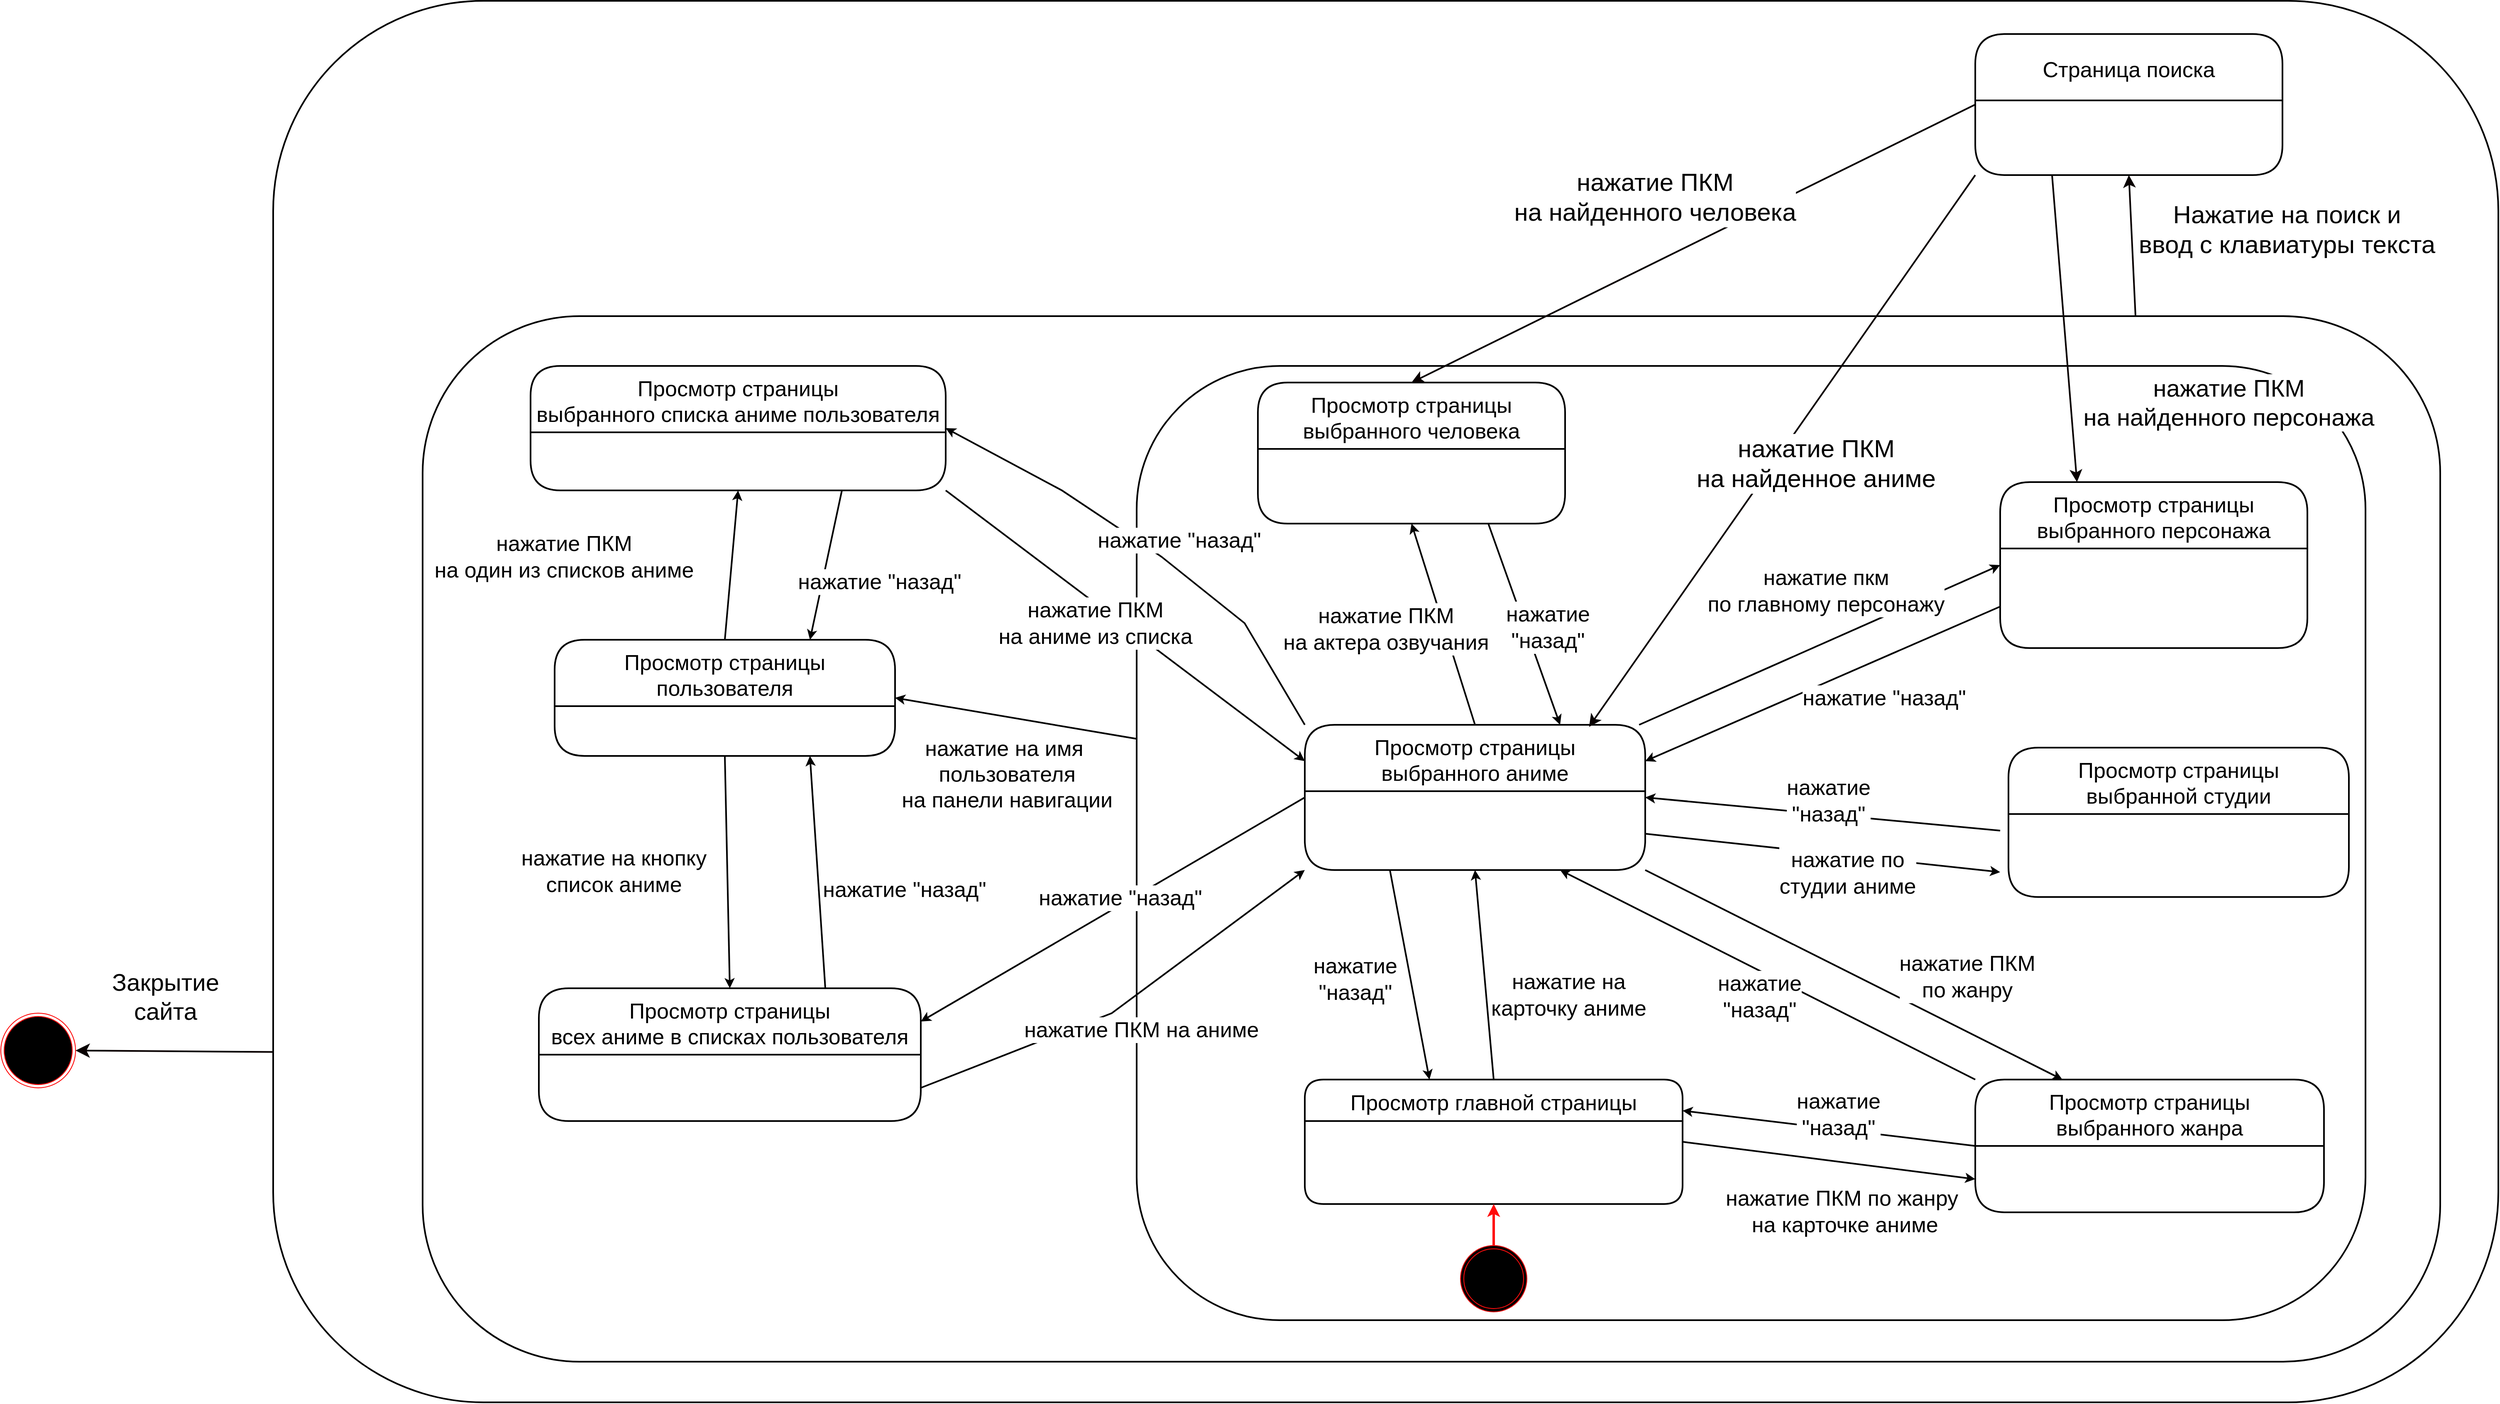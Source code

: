 <mxfile version="20.1.1" type="github">
  <diagram id="IB4J653lEA2JT-IRE_TD" name="Page-1">
    <mxGraphModel dx="2391" dy="2467" grid="1" gridSize="10" guides="1" tooltips="1" connect="1" arrows="1" fold="1" page="1" pageScale="1" pageWidth="827" pageHeight="1169" math="0" shadow="0">
      <root>
        <mxCell id="0" />
        <mxCell id="1" parent="0" />
        <mxCell id="LnWvkaZ6cpwe4d5sANfP-64" value="" style="rounded=1;whiteSpace=wrap;html=1;fontSize=30;strokeColor=default;strokeWidth=2;fillColor=#FFFFFF;" vertex="1" parent="1">
          <mxGeometry x="-130" y="-520" width="2680" height="1689" as="geometry" />
        </mxCell>
        <mxCell id="LnWvkaZ6cpwe4d5sANfP-65" value="Нажатие на поиск и &lt;br&gt;ввод с клавиатуры текста" style="edgeStyle=none;rounded=0;orthogonalLoop=1;jettySize=auto;html=1;exitX=0.849;exitY=0.001;exitDx=0;exitDy=0;fontSize=30;startArrow=none;startFill=0;endArrow=classic;endFill=1;endSize=9;strokeColor=#080000;strokeWidth=2;entryX=0.5;entryY=1;entryDx=0;entryDy=0;exitPerimeter=0;" edge="1" parent="1" source="LnWvkaZ6cpwe4d5sANfP-1" target="LnWvkaZ6cpwe4d5sANfP-66">
          <mxGeometry x="0.129" y="-187" relative="1" as="geometry">
            <mxPoint y="-1" as="offset" />
          </mxGeometry>
        </mxCell>
        <mxCell id="LnWvkaZ6cpwe4d5sANfP-1" value="" style="rounded=1;whiteSpace=wrap;html=1;strokeWidth=2;" vertex="1" parent="1">
          <mxGeometry x="50" y="-140" width="2430" height="1260" as="geometry" />
        </mxCell>
        <mxCell id="LnWvkaZ6cpwe4d5sANfP-36" value="нажатие на имя&lt;br&gt;&amp;nbsp;пользователя&lt;br&gt;&amp;nbsp;на панели навигации" style="edgeStyle=none;rounded=0;orthogonalLoop=1;jettySize=auto;html=1;entryX=1;entryY=0.5;entryDx=0;entryDy=0;fontSize=26;startArrow=none;startFill=0;endArrow=classic;endFill=1;strokeWidth=2;" edge="1" parent="1" source="LnWvkaZ6cpwe4d5sANfP-35" target="LnWvkaZ6cpwe4d5sANfP-20">
          <mxGeometry x="0.027" y="69" relative="1" as="geometry">
            <mxPoint x="1" as="offset" />
          </mxGeometry>
        </mxCell>
        <mxCell id="LnWvkaZ6cpwe4d5sANfP-35" value="" style="rounded=1;whiteSpace=wrap;html=1;fontSize=26;strokeWidth=2;" vertex="1" parent="1">
          <mxGeometry x="910" y="-80" width="1480" height="1150" as="geometry" />
        </mxCell>
        <mxCell id="LnWvkaZ6cpwe4d5sANfP-2" value="" style="ellipse;html=1;shape=endState;fillColor=#000000;strokeColor=#ff0000;" vertex="1" parent="1">
          <mxGeometry x="-458" y="700" width="90" height="90" as="geometry" />
        </mxCell>
        <mxCell id="LnWvkaZ6cpwe4d5sANfP-28" value="нажатие ПКМ &lt;br&gt;по жанру" style="edgeStyle=none;rounded=0;orthogonalLoop=1;jettySize=auto;html=1;exitX=1;exitY=1;exitDx=0;exitDy=0;entryX=0.25;entryY=0;entryDx=0;entryDy=0;fontSize=26;startArrow=none;startFill=0;endArrow=classic;endFill=1;strokeWidth=2;" edge="1" parent="1" source="LnWvkaZ6cpwe4d5sANfP-11" target="LnWvkaZ6cpwe4d5sANfP-17">
          <mxGeometry x="0.435" y="59" relative="1" as="geometry">
            <mxPoint as="offset" />
          </mxGeometry>
        </mxCell>
        <mxCell id="LnWvkaZ6cpwe4d5sANfP-31" value="нажатие ПКМ&lt;br&gt;на актера озвучания" style="edgeStyle=none;rounded=0;orthogonalLoop=1;jettySize=auto;html=1;exitX=0.5;exitY=0;exitDx=0;exitDy=0;entryX=0.5;entryY=1;entryDx=0;entryDy=0;fontSize=26;startArrow=none;startFill=0;endArrow=classic;endFill=1;strokeWidth=2;" edge="1" parent="1" source="LnWvkaZ6cpwe4d5sANfP-11" target="LnWvkaZ6cpwe4d5sANfP-23">
          <mxGeometry x="0.111" y="68" relative="1" as="geometry">
            <mxPoint y="-1" as="offset" />
          </mxGeometry>
        </mxCell>
        <mxCell id="LnWvkaZ6cpwe4d5sANfP-33" style="edgeStyle=none;rounded=0;orthogonalLoop=1;jettySize=auto;html=1;exitX=1;exitY=0.75;exitDx=0;exitDy=0;fontSize=26;startArrow=none;startFill=0;endArrow=classic;endFill=1;strokeWidth=2;" edge="1" parent="1" source="LnWvkaZ6cpwe4d5sANfP-11">
          <mxGeometry relative="1" as="geometry">
            <mxPoint x="1950" y="530" as="targetPoint" />
          </mxGeometry>
        </mxCell>
        <mxCell id="LnWvkaZ6cpwe4d5sANfP-55" value="нажатие по &lt;br&gt;студии аниме" style="edgeLabel;html=1;align=center;verticalAlign=middle;resizable=0;points=[];fontSize=26;" vertex="1" connectable="0" parent="LnWvkaZ6cpwe4d5sANfP-33">
          <mxGeometry x="0.117" y="-3" relative="1" as="geometry">
            <mxPoint x="5" y="18" as="offset" />
          </mxGeometry>
        </mxCell>
        <mxCell id="LnWvkaZ6cpwe4d5sANfP-47" value="нажатие &quot;назад&quot;" style="edgeStyle=none;rounded=0;orthogonalLoop=1;jettySize=auto;html=1;exitX=0;exitY=0.5;exitDx=0;exitDy=0;entryX=1;entryY=0.25;entryDx=0;entryDy=0;fontSize=26;startArrow=none;startFill=0;endArrow=classic;endFill=1;strokeWidth=2;" edge="1" parent="1" source="LnWvkaZ6cpwe4d5sANfP-11" target="LnWvkaZ6cpwe4d5sANfP-21">
          <mxGeometry x="-0.057" y="-9" relative="1" as="geometry">
            <mxPoint y="1" as="offset" />
          </mxGeometry>
        </mxCell>
        <mxCell id="LnWvkaZ6cpwe4d5sANfP-49" value="нажатие &quot;назад&quot;" style="edgeStyle=none;rounded=0;orthogonalLoop=1;jettySize=auto;html=1;exitX=0;exitY=0;exitDx=0;exitDy=0;entryX=1;entryY=0.5;entryDx=0;entryDy=0;fontSize=26;startArrow=none;startFill=0;endArrow=classic;endFill=1;strokeWidth=2;" edge="1" parent="1" source="LnWvkaZ6cpwe4d5sANfP-11" target="LnWvkaZ6cpwe4d5sANfP-19">
          <mxGeometry x="-0.068" y="-28" relative="1" as="geometry">
            <Array as="points">
              <mxPoint x="1040" y="230" />
              <mxPoint x="940" y="150" />
              <mxPoint x="820" y="70" />
            </Array>
            <mxPoint x="1" as="offset" />
          </mxGeometry>
        </mxCell>
        <mxCell id="LnWvkaZ6cpwe4d5sANfP-51" style="edgeStyle=none;rounded=0;orthogonalLoop=1;jettySize=auto;html=1;exitX=0.25;exitY=1;exitDx=0;exitDy=0;entryX=0.33;entryY=0;entryDx=0;entryDy=0;entryPerimeter=0;fontSize=26;startArrow=none;startFill=0;endArrow=classic;endFill=1;strokeWidth=2;" edge="1" parent="1" source="LnWvkaZ6cpwe4d5sANfP-11" target="LnWvkaZ6cpwe4d5sANfP-13">
          <mxGeometry relative="1" as="geometry" />
        </mxCell>
        <mxCell id="LnWvkaZ6cpwe4d5sANfP-53" value="нажатие&lt;br&gt;&quot;назад&quot;" style="edgeLabel;html=1;align=center;verticalAlign=middle;resizable=0;points=[];fontSize=26;" vertex="1" connectable="0" parent="LnWvkaZ6cpwe4d5sANfP-51">
          <mxGeometry x="-0.206" y="-1" relative="1" as="geometry">
            <mxPoint x="-60" y="31" as="offset" />
          </mxGeometry>
        </mxCell>
        <mxCell id="LnWvkaZ6cpwe4d5sANfP-11" value="Просмотр страницы &#xa;выбранного аниме" style="swimlane;childLayout=stackLayout;horizontal=1;startSize=80;horizontalStack=0;rounded=1;fontSize=26;fontStyle=0;strokeWidth=2;resizeParent=0;resizeLast=1;shadow=0;dashed=0;align=center;" vertex="1" parent="1">
          <mxGeometry x="1112.5" y="352.5" width="410" height="175" as="geometry" />
        </mxCell>
        <mxCell id="LnWvkaZ6cpwe4d5sANfP-24" value="нажатие ПКМ по жанру&lt;br&gt;&amp;nbsp;на карточке аниме" style="rounded=0;orthogonalLoop=1;jettySize=auto;html=1;exitX=1;exitY=0.5;exitDx=0;exitDy=0;fontSize=26;startArrow=none;startFill=0;endArrow=classic;endFill=1;strokeWidth=2;entryX=0;entryY=0.75;entryDx=0;entryDy=0;" edge="1" parent="1" source="LnWvkaZ6cpwe4d5sANfP-13" target="LnWvkaZ6cpwe4d5sANfP-17">
          <mxGeometry x="0.136" y="-59" relative="1" as="geometry">
            <mxPoint x="1960" y="770" as="targetPoint" />
            <mxPoint x="-1" as="offset" />
          </mxGeometry>
        </mxCell>
        <mxCell id="LnWvkaZ6cpwe4d5sANfP-50" style="edgeStyle=none;rounded=0;orthogonalLoop=1;jettySize=auto;html=1;exitX=0.5;exitY=0;exitDx=0;exitDy=0;entryX=0.5;entryY=1;entryDx=0;entryDy=0;fontSize=26;startArrow=none;startFill=0;endArrow=classic;endFill=1;strokeWidth=2;" edge="1" parent="1" source="LnWvkaZ6cpwe4d5sANfP-13" target="LnWvkaZ6cpwe4d5sANfP-11">
          <mxGeometry relative="1" as="geometry" />
        </mxCell>
        <mxCell id="LnWvkaZ6cpwe4d5sANfP-52" value="нажатие на &lt;br&gt;карточку аниме" style="edgeLabel;html=1;align=center;verticalAlign=middle;resizable=0;points=[];fontSize=26;" vertex="1" connectable="0" parent="LnWvkaZ6cpwe4d5sANfP-50">
          <mxGeometry x="-0.352" y="-1" relative="1" as="geometry">
            <mxPoint x="96" y="-20" as="offset" />
          </mxGeometry>
        </mxCell>
        <mxCell id="LnWvkaZ6cpwe4d5sANfP-13" value="Просмотр главной страницы" style="swimlane;childLayout=stackLayout;horizontal=1;startSize=50;horizontalStack=0;rounded=1;fontSize=26;fontStyle=0;strokeWidth=2;resizeParent=0;resizeLast=1;shadow=0;dashed=0;align=center;" vertex="1" parent="1">
          <mxGeometry x="1112.5" y="780" width="455" height="150" as="geometry" />
        </mxCell>
        <mxCell id="LnWvkaZ6cpwe4d5sANfP-25" value="нажатие &lt;br&gt;&quot;назад&quot;" style="edgeStyle=none;rounded=0;orthogonalLoop=1;jettySize=auto;html=1;exitX=0;exitY=0.5;exitDx=0;exitDy=0;entryX=1;entryY=0.25;entryDx=0;entryDy=0;fontSize=26;startArrow=none;startFill=0;endArrow=classic;endFill=1;strokeWidth=2;" edge="1" parent="1" source="LnWvkaZ6cpwe4d5sANfP-17" target="LnWvkaZ6cpwe4d5sANfP-13">
          <mxGeometry x="-0.052" y="-18" relative="1" as="geometry">
            <mxPoint as="offset" />
          </mxGeometry>
        </mxCell>
        <mxCell id="LnWvkaZ6cpwe4d5sANfP-29" value="нажатие &lt;br&gt;&quot;назад&quot;" style="edgeStyle=none;rounded=0;orthogonalLoop=1;jettySize=auto;html=1;exitX=0;exitY=0;exitDx=0;exitDy=0;entryX=0.75;entryY=1;entryDx=0;entryDy=0;fontSize=26;startArrow=none;startFill=0;endArrow=classic;endFill=1;strokeWidth=2;" edge="1" parent="1" source="LnWvkaZ6cpwe4d5sANfP-17" target="LnWvkaZ6cpwe4d5sANfP-11">
          <mxGeometry x="-0.013" y="28" relative="1" as="geometry">
            <mxPoint x="-1" as="offset" />
          </mxGeometry>
        </mxCell>
        <mxCell id="LnWvkaZ6cpwe4d5sANfP-17" value="Просмотр страницы &#xa;выбранного жанра" style="swimlane;childLayout=stackLayout;horizontal=1;startSize=80;horizontalStack=0;rounded=1;fontSize=26;fontStyle=0;strokeWidth=2;resizeParent=0;resizeLast=1;shadow=0;dashed=0;align=center;" vertex="1" parent="1">
          <mxGeometry x="1920" y="780" width="420" height="160" as="geometry" />
        </mxCell>
        <mxCell id="LnWvkaZ6cpwe4d5sANfP-34" value="нажатие&lt;br&gt;&quot;назад&quot;" style="edgeStyle=none;rounded=0;orthogonalLoop=1;jettySize=auto;html=1;fontSize=26;startArrow=none;startFill=0;endArrow=classic;endFill=1;strokeWidth=2;entryX=1;entryY=0.5;entryDx=0;entryDy=0;" edge="1" parent="1" target="LnWvkaZ6cpwe4d5sANfP-11">
          <mxGeometry x="-0.032" y="-17" relative="1" as="geometry">
            <mxPoint x="1950" y="480" as="sourcePoint" />
            <mxPoint x="1560" y="330" as="targetPoint" />
            <mxPoint x="-1" as="offset" />
          </mxGeometry>
        </mxCell>
        <mxCell id="LnWvkaZ6cpwe4d5sANfP-18" value="Просмотр страницы &#xa;выбранной студии" style="swimlane;childLayout=stackLayout;horizontal=1;startSize=80;horizontalStack=0;rounded=1;fontSize=26;fontStyle=0;strokeWidth=2;resizeParent=0;resizeLast=1;shadow=0;dashed=0;align=center;" vertex="1" parent="1">
          <mxGeometry x="1960" y="380" width="410" height="180" as="geometry" />
        </mxCell>
        <mxCell id="LnWvkaZ6cpwe4d5sANfP-44" value="нажатие &quot;назад&quot;" style="edgeStyle=none;rounded=0;orthogonalLoop=1;jettySize=auto;html=1;exitX=0.75;exitY=1;exitDx=0;exitDy=0;entryX=0.75;entryY=0;entryDx=0;entryDy=0;fontSize=26;startArrow=none;startFill=0;endArrow=classic;endFill=1;strokeWidth=2;" edge="1" parent="1" source="LnWvkaZ6cpwe4d5sANfP-19" target="LnWvkaZ6cpwe4d5sANfP-20">
          <mxGeometry x="0.067" y="67" relative="1" as="geometry">
            <mxPoint as="offset" />
          </mxGeometry>
        </mxCell>
        <mxCell id="LnWvkaZ6cpwe4d5sANfP-48" value="нажатие ПКМ &lt;br&gt;на аниме из списка" style="edgeStyle=none;rounded=0;orthogonalLoop=1;jettySize=auto;html=1;entryX=0;entryY=0.25;entryDx=0;entryDy=0;fontSize=26;startArrow=none;startFill=0;endArrow=classic;endFill=1;strokeWidth=2;exitX=1;exitY=1;exitDx=0;exitDy=0;" edge="1" parent="1" source="LnWvkaZ6cpwe4d5sANfP-19" target="LnWvkaZ6cpwe4d5sANfP-11">
          <mxGeometry x="-0.114" y="-19" relative="1" as="geometry">
            <mxPoint x="730" y="80" as="sourcePoint" />
            <mxPoint as="offset" />
          </mxGeometry>
        </mxCell>
        <mxCell id="LnWvkaZ6cpwe4d5sANfP-19" value="Просмотр страницы &#xa;выбранного списка аниме пользователя" style="swimlane;childLayout=stackLayout;horizontal=1;startSize=80;horizontalStack=0;rounded=1;fontSize=26;fontStyle=0;strokeWidth=2;resizeParent=0;resizeLast=1;shadow=0;dashed=0;align=center;" vertex="1" parent="1">
          <mxGeometry x="180" y="-80" width="500" height="150" as="geometry" />
        </mxCell>
        <mxCell id="LnWvkaZ6cpwe4d5sANfP-38" value="нажатие ПКМ &lt;br&gt;на один из списков аниме" style="edgeStyle=none;rounded=0;orthogonalLoop=1;jettySize=auto;html=1;exitX=0.5;exitY=0;exitDx=0;exitDy=0;entryX=0.5;entryY=1;entryDx=0;entryDy=0;fontSize=26;startArrow=none;startFill=0;endArrow=classic;endFill=1;strokeWidth=2;" edge="1" parent="1" source="LnWvkaZ6cpwe4d5sANfP-20" target="LnWvkaZ6cpwe4d5sANfP-19">
          <mxGeometry x="-0.088" y="202" relative="1" as="geometry">
            <mxPoint as="offset" />
          </mxGeometry>
        </mxCell>
        <mxCell id="LnWvkaZ6cpwe4d5sANfP-43" value="нажатие на кнопку &lt;br&gt;список аниме" style="edgeStyle=none;rounded=0;orthogonalLoop=1;jettySize=auto;html=1;exitX=0.5;exitY=1;exitDx=0;exitDy=0;entryX=0.5;entryY=0;entryDx=0;entryDy=0;fontSize=26;startArrow=none;startFill=0;endArrow=classic;endFill=1;strokeWidth=2;" edge="1" parent="1" source="LnWvkaZ6cpwe4d5sANfP-20" target="LnWvkaZ6cpwe4d5sANfP-21">
          <mxGeometry x="-0.021" y="-137" relative="1" as="geometry">
            <mxPoint y="-1" as="offset" />
          </mxGeometry>
        </mxCell>
        <mxCell id="LnWvkaZ6cpwe4d5sANfP-20" value="Просмотр страницы &#xa;пользователя" style="swimlane;childLayout=stackLayout;horizontal=1;startSize=80;horizontalStack=0;rounded=1;fontSize=26;fontStyle=0;strokeWidth=2;resizeParent=0;resizeLast=1;shadow=0;dashed=0;align=center;" vertex="1" parent="1">
          <mxGeometry x="209" y="250" width="410" height="140" as="geometry" />
        </mxCell>
        <mxCell id="LnWvkaZ6cpwe4d5sANfP-42" value="нажатие &quot;назад&quot;" style="edgeStyle=none;rounded=0;orthogonalLoop=1;jettySize=auto;html=1;exitX=0.75;exitY=0;exitDx=0;exitDy=0;entryX=0.75;entryY=1;entryDx=0;entryDy=0;fontSize=26;startArrow=none;startFill=0;endArrow=classic;endFill=1;strokeWidth=2;" edge="1" parent="1" source="LnWvkaZ6cpwe4d5sANfP-21" target="LnWvkaZ6cpwe4d5sANfP-20">
          <mxGeometry x="-0.191" y="-103" relative="1" as="geometry">
            <mxPoint y="1" as="offset" />
          </mxGeometry>
        </mxCell>
        <mxCell id="LnWvkaZ6cpwe4d5sANfP-45" value="нажатие ПКМ на аниме&amp;nbsp;" style="edgeStyle=none;rounded=0;orthogonalLoop=1;jettySize=auto;html=1;exitX=1;exitY=0.75;exitDx=0;exitDy=0;entryX=0;entryY=1;entryDx=0;entryDy=0;fontSize=26;startArrow=none;startFill=0;endArrow=classic;endFill=1;strokeWidth=2;" edge="1" parent="1" source="LnWvkaZ6cpwe4d5sANfP-21" target="LnWvkaZ6cpwe4d5sANfP-11">
          <mxGeometry x="-0.004" y="-40" relative="1" as="geometry">
            <Array as="points">
              <mxPoint x="880" y="700" />
            </Array>
            <mxPoint x="-1" as="offset" />
          </mxGeometry>
        </mxCell>
        <mxCell id="LnWvkaZ6cpwe4d5sANfP-21" value="Просмотр страницы &#xa;всех аниме в списках пользователя" style="swimlane;childLayout=stackLayout;horizontal=1;startSize=80;horizontalStack=0;rounded=1;fontSize=26;fontStyle=0;strokeWidth=2;resizeParent=0;resizeLast=1;shadow=0;dashed=0;align=center;" vertex="1" parent="1">
          <mxGeometry x="190" y="670" width="460" height="160" as="geometry" />
        </mxCell>
        <mxCell id="LnWvkaZ6cpwe4d5sANfP-26" value="нажатие &quot;назад&quot;" style="edgeStyle=none;rounded=0;orthogonalLoop=1;jettySize=auto;html=1;exitX=0;exitY=0.75;exitDx=0;exitDy=0;fontSize=26;startArrow=none;startFill=0;endArrow=classic;endFill=1;strokeWidth=2;entryX=1;entryY=0.25;entryDx=0;entryDy=0;" edge="1" parent="1" source="LnWvkaZ6cpwe4d5sANfP-22" target="LnWvkaZ6cpwe4d5sANfP-11">
          <mxGeometry x="-0.261" y="45" relative="1" as="geometry">
            <mxPoint x="1570" y="500" as="targetPoint" />
            <mxPoint as="offset" />
          </mxGeometry>
        </mxCell>
        <mxCell id="LnWvkaZ6cpwe4d5sANfP-22" value="Просмотр страницы &#xa;выбранного персонажа" style="swimlane;childLayout=stackLayout;horizontal=1;startSize=80;horizontalStack=0;rounded=1;fontSize=26;fontStyle=0;strokeWidth=2;resizeParent=0;resizeLast=1;shadow=0;dashed=0;align=center;" vertex="1" parent="1">
          <mxGeometry x="1950" y="60" width="370" height="200" as="geometry" />
        </mxCell>
        <mxCell id="LnWvkaZ6cpwe4d5sANfP-32" value="нажатие&lt;br&gt;&quot;назад&quot;" style="edgeStyle=none;rounded=0;orthogonalLoop=1;jettySize=auto;html=1;exitX=0.75;exitY=1;exitDx=0;exitDy=0;entryX=0.75;entryY=0;entryDx=0;entryDy=0;fontSize=26;startArrow=none;startFill=0;endArrow=classic;endFill=1;strokeWidth=2;" edge="1" parent="1" source="LnWvkaZ6cpwe4d5sANfP-23" target="LnWvkaZ6cpwe4d5sANfP-11">
          <mxGeometry x="0.098" y="25" relative="1" as="geometry">
            <mxPoint as="offset" />
          </mxGeometry>
        </mxCell>
        <mxCell id="LnWvkaZ6cpwe4d5sANfP-23" value="Просмотр страницы &#xa;выбранного человека" style="swimlane;childLayout=stackLayout;horizontal=1;startSize=80;horizontalStack=0;rounded=1;fontSize=26;fontStyle=0;strokeWidth=2;resizeParent=0;resizeLast=1;shadow=0;dashed=0;align=center;" vertex="1" parent="1">
          <mxGeometry x="1056" y="-60" width="370" height="170" as="geometry" />
        </mxCell>
        <mxCell id="LnWvkaZ6cpwe4d5sANfP-27" value="нажатие пкм &lt;br&gt;по главному персонажу" style="edgeStyle=none;rounded=0;orthogonalLoop=1;jettySize=auto;html=1;entryX=0;entryY=0.5;entryDx=0;entryDy=0;fontSize=26;startArrow=none;startFill=0;endArrow=classic;endFill=1;strokeWidth=2;" edge="1" parent="1" source="LnWvkaZ6cpwe4d5sANfP-11" target="LnWvkaZ6cpwe4d5sANfP-22">
          <mxGeometry x="0.141" y="58" relative="1" as="geometry">
            <mxPoint y="1" as="offset" />
          </mxGeometry>
        </mxCell>
        <mxCell id="LnWvkaZ6cpwe4d5sANfP-58" value="" style="edgeStyle=none;rounded=0;orthogonalLoop=1;jettySize=auto;html=1;exitX=0.5;exitY=0;exitDx=0;exitDy=0;entryX=0.5;entryY=1;entryDx=0;entryDy=0;fontSize=30;startArrow=none;startFill=0;endArrow=classic;endFill=1;strokeWidth=3;strokeColor=#FF0A0A;" edge="1" parent="1" source="LnWvkaZ6cpwe4d5sANfP-59" target="LnWvkaZ6cpwe4d5sANfP-13">
          <mxGeometry x="-1" y="-117" relative="1" as="geometry">
            <mxPoint x="1340" y="976" as="sourcePoint" />
            <mxPoint x="-7" y="40" as="offset" />
          </mxGeometry>
        </mxCell>
        <mxCell id="LnWvkaZ6cpwe4d5sANfP-59" value="" style="ellipse;shape=doubleEllipse;whiteSpace=wrap;html=1;aspect=fixed;fontSize=30;strokeColor=#FF0D0D;strokeWidth=1;fillColor=#000000;perimeterSpacing=0;" vertex="1" parent="1">
          <mxGeometry x="1300" y="980" width="80" height="80" as="geometry" />
        </mxCell>
        <mxCell id="LnWvkaZ6cpwe4d5sANfP-67" value="нажатие ПКМ &lt;br&gt;на найденное аниме" style="edgeStyle=none;rounded=0;orthogonalLoop=1;jettySize=auto;html=1;exitX=0;exitY=1;exitDx=0;exitDy=0;entryX=0.835;entryY=0.014;entryDx=0;entryDy=0;entryPerimeter=0;fontSize=30;startArrow=none;startFill=0;endArrow=classic;endFill=1;endSize=9;strokeColor=#080000;strokeWidth=2;" edge="1" parent="1" source="LnWvkaZ6cpwe4d5sANfP-66" target="LnWvkaZ6cpwe4d5sANfP-11">
          <mxGeometry x="-0.031" y="41" relative="1" as="geometry">
            <mxPoint y="1" as="offset" />
          </mxGeometry>
        </mxCell>
        <mxCell id="LnWvkaZ6cpwe4d5sANfP-68" style="edgeStyle=none;rounded=0;orthogonalLoop=1;jettySize=auto;html=1;exitX=0;exitY=0.5;exitDx=0;exitDy=0;entryX=0.5;entryY=0;entryDx=0;entryDy=0;fontSize=30;startArrow=none;startFill=0;endArrow=classic;endFill=1;endSize=9;strokeColor=#080000;strokeWidth=2;" edge="1" parent="1" source="LnWvkaZ6cpwe4d5sANfP-66" target="LnWvkaZ6cpwe4d5sANfP-23">
          <mxGeometry relative="1" as="geometry" />
        </mxCell>
        <mxCell id="LnWvkaZ6cpwe4d5sANfP-69" value="нажатие ПКМ&lt;br&gt;на найденного человека" style="edgeLabel;html=1;align=center;verticalAlign=middle;resizable=0;points=[];fontSize=30;" vertex="1" connectable="0" parent="LnWvkaZ6cpwe4d5sANfP-68">
          <mxGeometry x="-0.196" y="-1" relative="1" as="geometry">
            <mxPoint x="-113" y="-23" as="offset" />
          </mxGeometry>
        </mxCell>
        <mxCell id="LnWvkaZ6cpwe4d5sANfP-70" style="edgeStyle=none;rounded=0;orthogonalLoop=1;jettySize=auto;html=1;exitX=0.25;exitY=1;exitDx=0;exitDy=0;entryX=0.25;entryY=0;entryDx=0;entryDy=0;fontSize=30;startArrow=none;startFill=0;endArrow=classic;endFill=1;endSize=9;strokeColor=#080000;strokeWidth=2;" edge="1" parent="1" source="LnWvkaZ6cpwe4d5sANfP-66" target="LnWvkaZ6cpwe4d5sANfP-22">
          <mxGeometry relative="1" as="geometry">
            <mxPoint x="1760" y="-340" as="sourcePoint" />
            <mxPoint x="2030" y="40" as="targetPoint" />
            <Array as="points" />
          </mxGeometry>
        </mxCell>
        <mxCell id="LnWvkaZ6cpwe4d5sANfP-71" value="нажатие ПКМ &lt;br style=&quot;font-size: 29px;&quot;&gt;на найденного персонажа" style="edgeLabel;html=1;align=center;verticalAlign=middle;resizable=0;points=[];fontSize=29;" vertex="1" connectable="0" parent="LnWvkaZ6cpwe4d5sANfP-70">
          <mxGeometry x="0.656" y="4" relative="1" as="geometry">
            <mxPoint x="183" y="-32" as="offset" />
          </mxGeometry>
        </mxCell>
        <mxCell id="LnWvkaZ6cpwe4d5sANfP-66" value="Страница поиска" style="swimlane;childLayout=stackLayout;horizontal=1;startSize=80;horizontalStack=0;rounded=1;fontSize=26;fontStyle=0;strokeWidth=2;resizeParent=0;resizeLast=1;shadow=0;dashed=0;align=center;" vertex="1" parent="1">
          <mxGeometry x="1920" y="-480" width="370" height="170" as="geometry" />
        </mxCell>
        <mxCell id="LnWvkaZ6cpwe4d5sANfP-74" value="Закрытие&lt;br&gt;сайта" style="endArrow=classic;html=1;rounded=0;fontSize=29;endSize=11;strokeColor=#080000;strokeWidth=2;exitX=0;exitY=0.75;exitDx=0;exitDy=0;entryX=1;entryY=0.5;entryDx=0;entryDy=0;" edge="1" parent="1" source="LnWvkaZ6cpwe4d5sANfP-64" target="LnWvkaZ6cpwe4d5sANfP-2">
          <mxGeometry x="0.097" y="-66" width="50" height="50" relative="1" as="geometry">
            <mxPoint x="-320" y="590" as="sourcePoint" />
            <mxPoint x="-270" y="540" as="targetPoint" />
            <mxPoint as="offset" />
          </mxGeometry>
        </mxCell>
      </root>
    </mxGraphModel>
  </diagram>
</mxfile>
